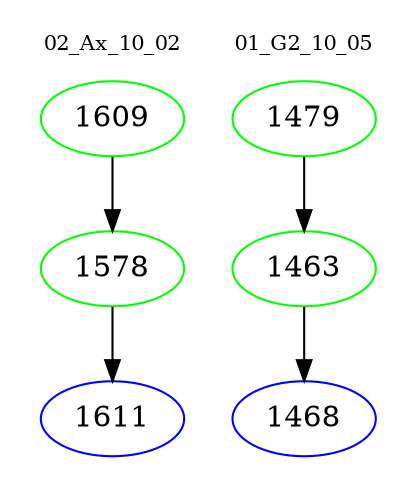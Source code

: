 digraph{
subgraph cluster_0 {
color = white
label = "02_Ax_10_02";
fontsize=10;
T0_1609 [label="1609", color="green"]
T0_1609 -> T0_1578 [color="black"]
T0_1578 [label="1578", color="green"]
T0_1578 -> T0_1611 [color="black"]
T0_1611 [label="1611", color="blue"]
}
subgraph cluster_1 {
color = white
label = "01_G2_10_05";
fontsize=10;
T1_1479 [label="1479", color="green"]
T1_1479 -> T1_1463 [color="black"]
T1_1463 [label="1463", color="green"]
T1_1463 -> T1_1468 [color="black"]
T1_1468 [label="1468", color="blue"]
}
}

